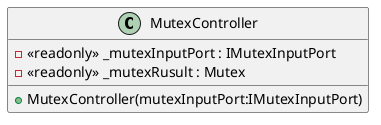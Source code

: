 @startuml
class MutexController {
    - <<readonly>> _mutexInputPort : IMutexInputPort
    - <<readonly>> _mutexRusult : Mutex
    + MutexController(mutexInputPort:IMutexInputPort)
}
@enduml
